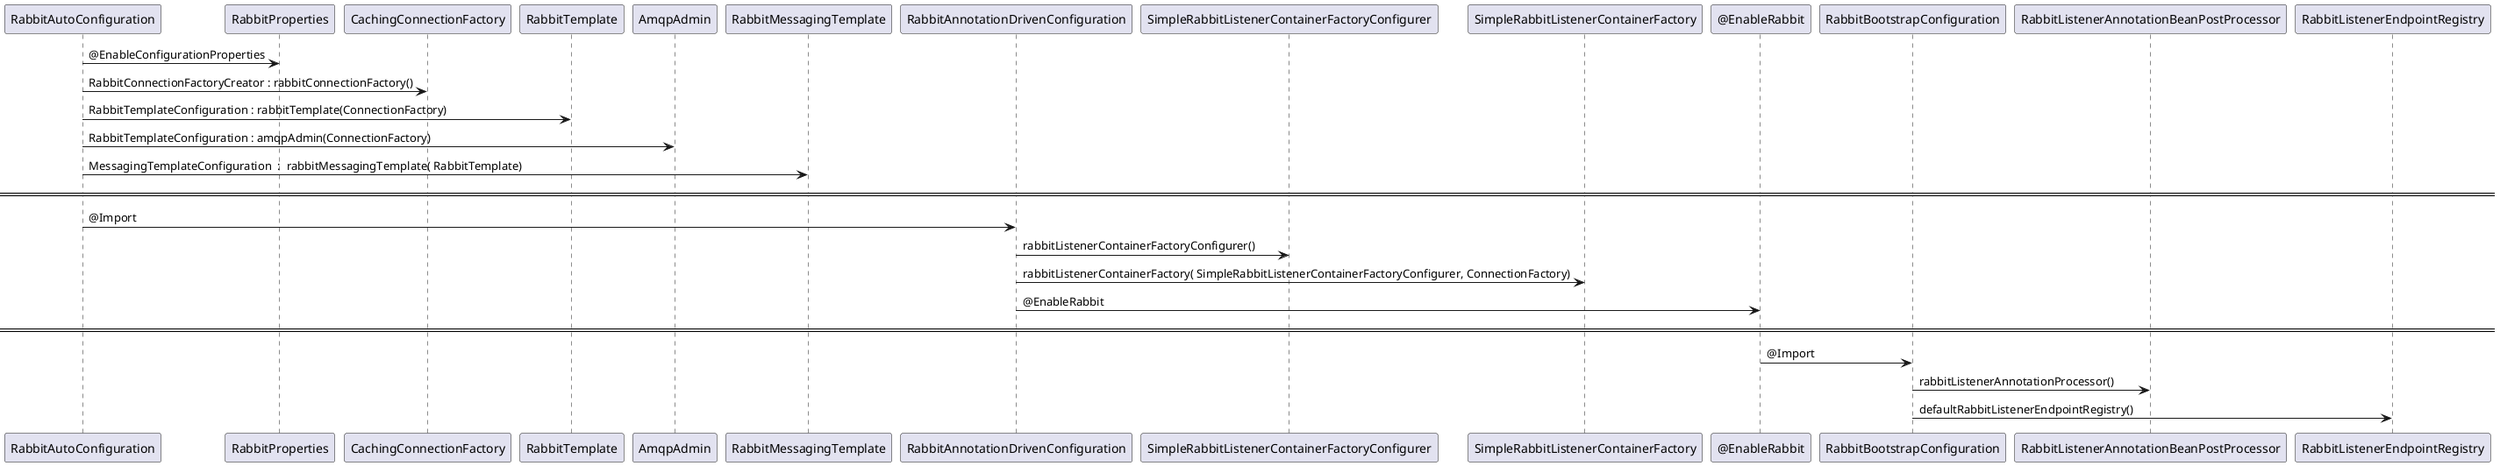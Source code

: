 @startuml
RabbitAutoConfiguration -> RabbitProperties: @EnableConfigurationProperties


RabbitAutoConfiguration -> CachingConnectionFactory: RabbitConnectionFactoryCreator : rabbitConnectionFactory()

RabbitAutoConfiguration -> RabbitTemplate : RabbitTemplateConfiguration : rabbitTemplate(ConnectionFactory)

RabbitAutoConfiguration -> AmqpAdmin   : RabbitTemplateConfiguration : amqpAdmin(ConnectionFactory)

RabbitAutoConfiguration -> RabbitMessagingTemplate  : MessagingTemplateConfiguration  :  rabbitMessagingTemplate( RabbitTemplate)

====

RabbitAutoConfiguration -> RabbitAnnotationDrivenConfiguration: @Import

RabbitAnnotationDrivenConfiguration -> SimpleRabbitListenerContainerFactoryConfigurer : rabbitListenerContainerFactoryConfigurer()

RabbitAnnotationDrivenConfiguration -> SimpleRabbitListenerContainerFactory :  rabbitListenerContainerFactory( SimpleRabbitListenerContainerFactoryConfigurer, ConnectionFactory)

RabbitAnnotationDrivenConfiguration -> @EnableRabbit : @EnableRabbit

====

@EnableRabbit  -> 	RabbitBootstrapConfiguration : @Import

RabbitBootstrapConfiguration  -> RabbitListenerAnnotationBeanPostProcessor  :  rabbitListenerAnnotationProcessor()

RabbitBootstrapConfiguration  -> RabbitListenerEndpointRegistry  :defaultRabbitListenerEndpointRegistry()

@enduml